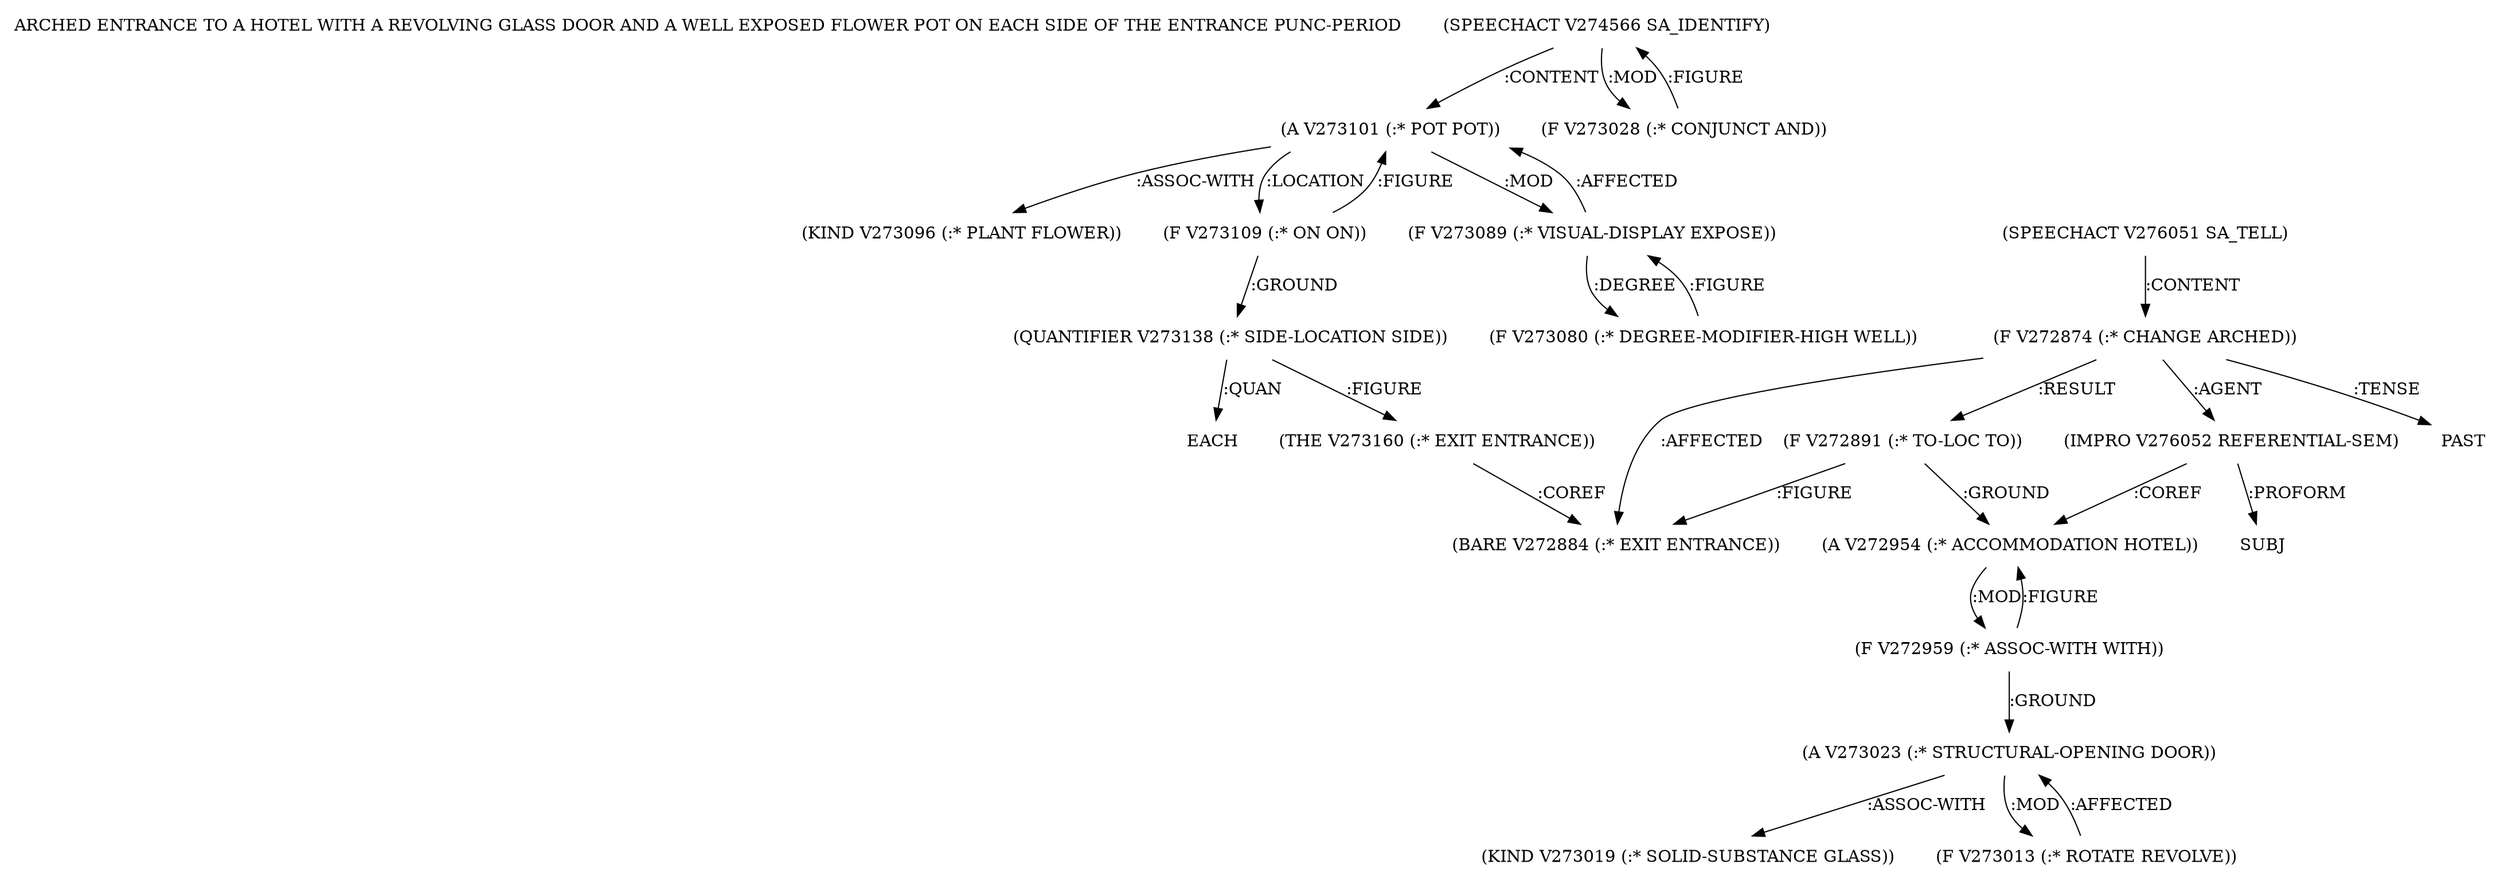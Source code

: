 digraph Terms {
  node [shape=none]
  "ARCHED ENTRANCE TO A HOTEL WITH A REVOLVING GLASS DOOR AND A WELL EXPOSED FLOWER POT ON EACH SIDE OF THE ENTRANCE PUNC-PERIOD"
  "V274566" [label="(SPEECHACT V274566 SA_IDENTIFY)"]
  "V274566" -> "V273101" [label=":CONTENT"]
  "V274566" -> "V273028" [label=":MOD"]
  "V273028" [label="(F V273028 (:* CONJUNCT AND))"]
  "V273028" -> "V274566" [label=":FIGURE"]
  "V273101" [label="(A V273101 (:* POT POT))"]
  "V273101" -> "V273096" [label=":ASSOC-WITH"]
  "V273101" -> "V273109" [label=":LOCATION"]
  "V273101" -> "V273089" [label=":MOD"]
  "V273096" [label="(KIND V273096 (:* PLANT FLOWER))"]
  "V273089" [label="(F V273089 (:* VISUAL-DISPLAY EXPOSE))"]
  "V273089" -> "V273101" [label=":AFFECTED"]
  "V273089" -> "V273080" [label=":DEGREE"]
  "V273080" [label="(F V273080 (:* DEGREE-MODIFIER-HIGH WELL))"]
  "V273080" -> "V273089" [label=":FIGURE"]
  "V273109" [label="(F V273109 (:* ON ON))"]
  "V273109" -> "V273138" [label=":GROUND"]
  "V273109" -> "V273101" [label=":FIGURE"]
  "V273138" [label="(QUANTIFIER V273138 (:* SIDE-LOCATION SIDE))"]
  "V273138" -> "NT282848" [label=":QUAN"]
  "NT282848" [label="EACH"]
  "V273138" -> "V273160" [label=":FIGURE"]
  "V273160" [label="(THE V273160 (:* EXIT ENTRANCE))"]
  "V273160" -> "V272884" [label=":COREF"]
  "V276051" [label="(SPEECHACT V276051 SA_TELL)"]
  "V276051" -> "V272874" [label=":CONTENT"]
  "V272874" [label="(F V272874 (:* CHANGE ARCHED))"]
  "V272874" -> "V272891" [label=":RESULT"]
  "V272874" -> "V276052" [label=":AGENT"]
  "V272874" -> "V272884" [label=":AFFECTED"]
  "V272874" -> "NT282849" [label=":TENSE"]
  "NT282849" [label="PAST"]
  "V276052" [label="(IMPRO V276052 REFERENTIAL-SEM)"]
  "V276052" -> "NT282850" [label=":PROFORM"]
  "NT282850" [label="SUBJ"]
  "V276052" -> "V272954" [label=":COREF"]
  "V272884" [label="(BARE V272884 (:* EXIT ENTRANCE))"]
  "V272891" [label="(F V272891 (:* TO-LOC TO))"]
  "V272891" -> "V272954" [label=":GROUND"]
  "V272891" -> "V272884" [label=":FIGURE"]
  "V272954" [label="(A V272954 (:* ACCOMMODATION HOTEL))"]
  "V272954" -> "V272959" [label=":MOD"]
  "V272959" [label="(F V272959 (:* ASSOC-WITH WITH))"]
  "V272959" -> "V273023" [label=":GROUND"]
  "V272959" -> "V272954" [label=":FIGURE"]
  "V273023" [label="(A V273023 (:* STRUCTURAL-OPENING DOOR))"]
  "V273023" -> "V273019" [label=":ASSOC-WITH"]
  "V273023" -> "V273013" [label=":MOD"]
  "V273019" [label="(KIND V273019 (:* SOLID-SUBSTANCE GLASS))"]
  "V273013" [label="(F V273013 (:* ROTATE REVOLVE))"]
  "V273013" -> "V273023" [label=":AFFECTED"]
}
